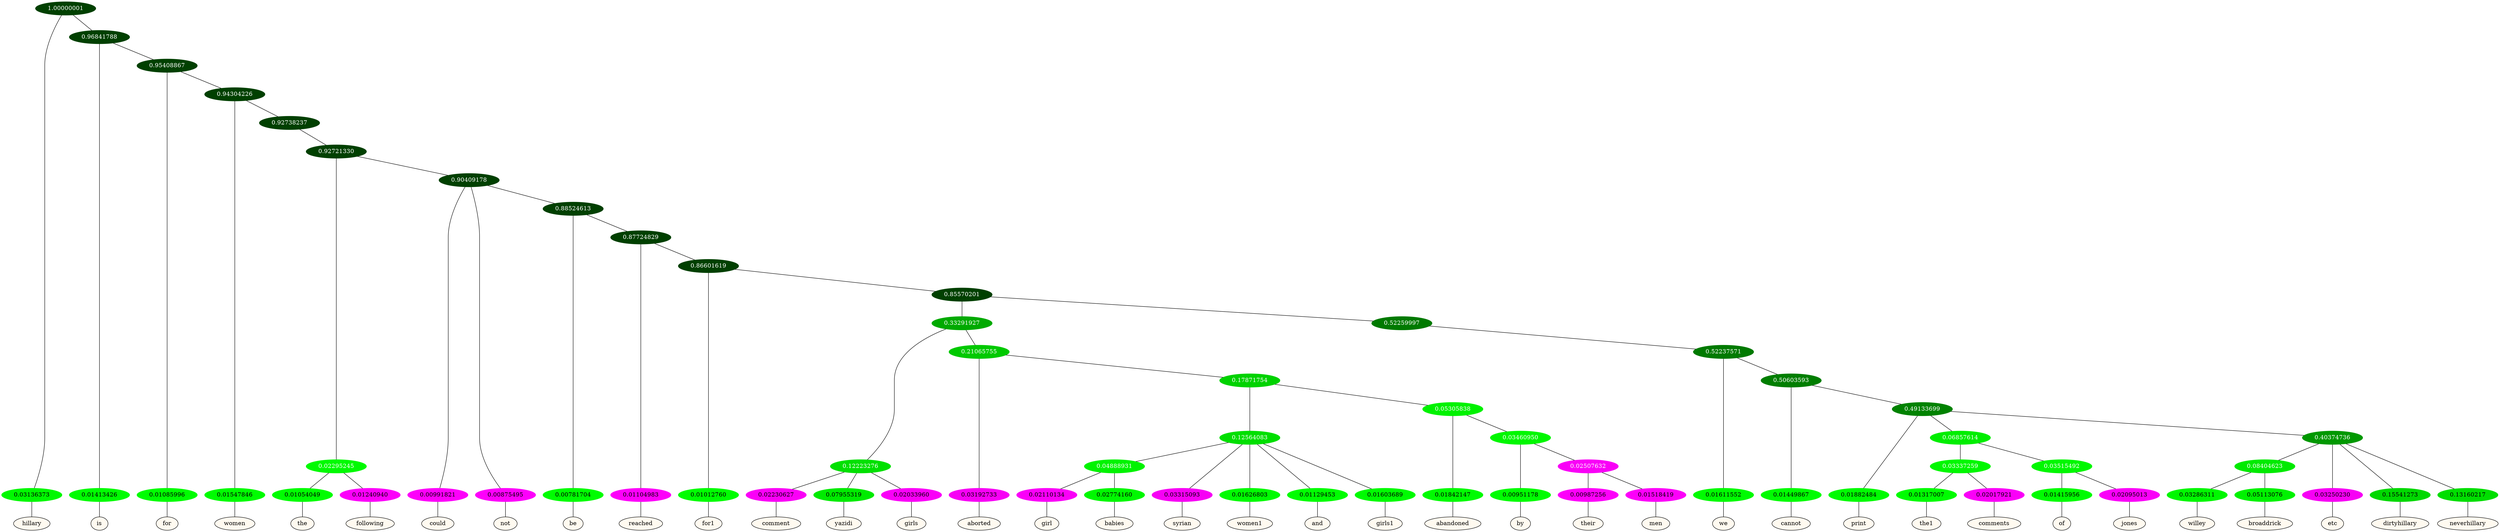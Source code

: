 graph {
	node [format=png height=0.15 nodesep=0.001 ordering=out overlap=prism overlap_scaling=0.01 ranksep=0.001 ratio=0.2 style=filled width=0.15]
	{
		rank=same
		a_w_1 [label=hillary color=black fillcolor=floralwhite style="filled,solid"]
		a_w_3 [label=is color=black fillcolor=floralwhite style="filled,solid"]
		a_w_5 [label=for color=black fillcolor=floralwhite style="filled,solid"]
		a_w_7 [label=women color=black fillcolor=floralwhite style="filled,solid"]
		a_w_12 [label=the color=black fillcolor=floralwhite style="filled,solid"]
		a_w_13 [label=following color=black fillcolor=floralwhite style="filled,solid"]
		a_w_14 [label=could color=black fillcolor=floralwhite style="filled,solid"]
		a_w_15 [label=not color=black fillcolor=floralwhite style="filled,solid"]
		a_w_17 [label=be color=black fillcolor=floralwhite style="filled,solid"]
		a_w_19 [label=reached color=black fillcolor=floralwhite style="filled,solid"]
		a_w_21 [label=for1 color=black fillcolor=floralwhite style="filled,solid"]
		a_w_28 [label=comment color=black fillcolor=floralwhite style="filled,solid"]
		a_w_29 [label=yazidi color=black fillcolor=floralwhite style="filled,solid"]
		a_w_30 [label=girls color=black fillcolor=floralwhite style="filled,solid"]
		a_w_31 [label=aborted color=black fillcolor=floralwhite style="filled,solid"]
		a_w_49 [label=girl color=black fillcolor=floralwhite style="filled,solid"]
		a_w_50 [label=babies color=black fillcolor=floralwhite style="filled,solid"]
		a_w_40 [label=syrian color=black fillcolor=floralwhite style="filled,solid"]
		a_w_41 [label=women1 color=black fillcolor=floralwhite style="filled,solid"]
		a_w_42 [label=and color=black fillcolor=floralwhite style="filled,solid"]
		a_w_43 [label=girls1 color=black fillcolor=floralwhite style="filled,solid"]
		a_w_44 [label=abandoned color=black fillcolor=floralwhite style="filled,solid"]
		a_w_51 [label=by color=black fillcolor=floralwhite style="filled,solid"]
		a_w_59 [label=their color=black fillcolor=floralwhite style="filled,solid"]
		a_w_60 [label=men color=black fillcolor=floralwhite style="filled,solid"]
		a_w_33 [label=we color=black fillcolor=floralwhite style="filled,solid"]
		a_w_37 [label=cannot color=black fillcolor=floralwhite style="filled,solid"]
		a_w_46 [label=print color=black fillcolor=floralwhite style="filled,solid"]
		a_w_61 [label=the1 color=black fillcolor=floralwhite style="filled,solid"]
		a_w_62 [label=comments color=black fillcolor=floralwhite style="filled,solid"]
		a_w_63 [label=of color=black fillcolor=floralwhite style="filled,solid"]
		a_w_64 [label=jones color=black fillcolor=floralwhite style="filled,solid"]
		a_w_65 [label=willey color=black fillcolor=floralwhite style="filled,solid"]
		a_w_66 [label=broaddrick color=black fillcolor=floralwhite style="filled,solid"]
		a_w_56 [label=etc color=black fillcolor=floralwhite style="filled,solid"]
		a_w_57 [label=dirtyhillary color=black fillcolor=floralwhite style="filled,solid"]
		a_w_58 [label=neverhillary color=black fillcolor=floralwhite style="filled,solid"]
	}
	a_n_1 -- a_w_1
	a_n_3 -- a_w_3
	a_n_5 -- a_w_5
	a_n_7 -- a_w_7
	a_n_12 -- a_w_12
	a_n_13 -- a_w_13
	a_n_14 -- a_w_14
	a_n_15 -- a_w_15
	a_n_17 -- a_w_17
	a_n_19 -- a_w_19
	a_n_21 -- a_w_21
	a_n_28 -- a_w_28
	a_n_29 -- a_w_29
	a_n_30 -- a_w_30
	a_n_31 -- a_w_31
	a_n_49 -- a_w_49
	a_n_50 -- a_w_50
	a_n_40 -- a_w_40
	a_n_41 -- a_w_41
	a_n_42 -- a_w_42
	a_n_43 -- a_w_43
	a_n_44 -- a_w_44
	a_n_51 -- a_w_51
	a_n_59 -- a_w_59
	a_n_60 -- a_w_60
	a_n_33 -- a_w_33
	a_n_37 -- a_w_37
	a_n_46 -- a_w_46
	a_n_61 -- a_w_61
	a_n_62 -- a_w_62
	a_n_63 -- a_w_63
	a_n_64 -- a_w_64
	a_n_65 -- a_w_65
	a_n_66 -- a_w_66
	a_n_56 -- a_w_56
	a_n_57 -- a_w_57
	a_n_58 -- a_w_58
	{
		rank=same
		a_n_1 [label=0.03136373 color="0.334 1.000 0.969" fontcolor=black]
		a_n_3 [label=0.01413426 color="0.334 1.000 0.986" fontcolor=black]
		a_n_5 [label=0.01085996 color="0.334 1.000 0.989" fontcolor=black]
		a_n_7 [label=0.01547846 color="0.334 1.000 0.985" fontcolor=black]
		a_n_12 [label=0.01054049 color="0.334 1.000 0.989" fontcolor=black]
		a_n_13 [label=0.01240940 color="0.835 1.000 0.988" fontcolor=black]
		a_n_14 [label=0.00991821 color="0.835 1.000 0.990" fontcolor=black]
		a_n_15 [label=0.00875495 color="0.835 1.000 0.991" fontcolor=black]
		a_n_17 [label=0.00781704 color="0.334 1.000 0.992" fontcolor=black]
		a_n_19 [label=0.01104983 color="0.835 1.000 0.989" fontcolor=black]
		a_n_21 [label=0.01012760 color="0.334 1.000 0.990" fontcolor=black]
		a_n_28 [label=0.02230627 color="0.835 1.000 0.978" fontcolor=black]
		a_n_29 [label=0.07955319 color="0.334 1.000 0.920" fontcolor=black]
		a_n_30 [label=0.02033960 color="0.835 1.000 0.980" fontcolor=black]
		a_n_31 [label=0.03192733 color="0.835 1.000 0.968" fontcolor=black]
		a_n_49 [label=0.02110134 color="0.835 1.000 0.979" fontcolor=black]
		a_n_50 [label=0.02774160 color="0.334 1.000 0.972" fontcolor=black]
		a_n_40 [label=0.03315093 color="0.835 1.000 0.967" fontcolor=black]
		a_n_41 [label=0.01626803 color="0.334 1.000 0.984" fontcolor=black]
		a_n_42 [label=0.01129453 color="0.334 1.000 0.989" fontcolor=black]
		a_n_43 [label=0.01603689 color="0.334 1.000 0.984" fontcolor=black]
		a_n_44 [label=0.01842147 color="0.334 1.000 0.982" fontcolor=black]
		a_n_51 [label=0.00951178 color="0.334 1.000 0.990" fontcolor=black]
		a_n_59 [label=0.00987256 color="0.835 1.000 0.990" fontcolor=black]
		a_n_60 [label=0.01518419 color="0.835 1.000 0.985" fontcolor=black]
		a_n_33 [label=0.01611552 color="0.334 1.000 0.984" fontcolor=black]
		a_n_37 [label=0.01449867 color="0.334 1.000 0.986" fontcolor=black]
		a_n_46 [label=0.01882484 color="0.334 1.000 0.981" fontcolor=black]
		a_n_61 [label=0.01317007 color="0.334 1.000 0.987" fontcolor=black]
		a_n_62 [label=0.02017921 color="0.835 1.000 0.980" fontcolor=black]
		a_n_63 [label=0.01415956 color="0.334 1.000 0.986" fontcolor=black]
		a_n_64 [label=0.02095013 color="0.835 1.000 0.979" fontcolor=black]
		a_n_65 [label=0.03286311 color="0.334 1.000 0.967" fontcolor=black]
		a_n_66 [label=0.05113076 color="0.334 1.000 0.949" fontcolor=black]
		a_n_56 [label=0.03250230 color="0.835 1.000 0.967" fontcolor=black]
		a_n_57 [label=0.15541273 color="0.334 1.000 0.845" fontcolor=black]
		a_n_58 [label=0.13160217 color="0.334 1.000 0.868" fontcolor=black]
	}
	a_n_0 [label=1.00000001 color="0.334 1.000 0.250" fontcolor=grey99]
	a_n_0 -- a_n_1
	a_n_2 [label=0.96841788 color="0.334 1.000 0.250" fontcolor=grey99]
	a_n_0 -- a_n_2
	a_n_2 -- a_n_3
	a_n_4 [label=0.95408867 color="0.334 1.000 0.250" fontcolor=grey99]
	a_n_2 -- a_n_4
	a_n_4 -- a_n_5
	a_n_6 [label=0.94304226 color="0.334 1.000 0.250" fontcolor=grey99]
	a_n_4 -- a_n_6
	a_n_6 -- a_n_7
	a_n_8 [label=0.92738237 color="0.334 1.000 0.250" fontcolor=grey99]
	a_n_6 -- a_n_8
	a_n_9 [label=0.92721330 color="0.334 1.000 0.250" fontcolor=grey99]
	a_n_8 -- a_n_9
	a_n_10 [label=0.02295245 color="0.334 1.000 0.977" fontcolor=grey99]
	a_n_9 -- a_n_10
	a_n_11 [label=0.90409178 color="0.334 1.000 0.250" fontcolor=grey99]
	a_n_9 -- a_n_11
	a_n_10 -- a_n_12
	a_n_10 -- a_n_13
	a_n_11 -- a_n_14
	a_n_11 -- a_n_15
	a_n_16 [label=0.88524613 color="0.334 1.000 0.250" fontcolor=grey99]
	a_n_11 -- a_n_16
	a_n_16 -- a_n_17
	a_n_18 [label=0.87724829 color="0.334 1.000 0.250" fontcolor=grey99]
	a_n_16 -- a_n_18
	a_n_18 -- a_n_19
	a_n_20 [label=0.86601619 color="0.334 1.000 0.250" fontcolor=grey99]
	a_n_18 -- a_n_20
	a_n_20 -- a_n_21
	a_n_22 [label=0.85570201 color="0.334 1.000 0.250" fontcolor=grey99]
	a_n_20 -- a_n_22
	a_n_23 [label=0.33291927 color="0.334 1.000 0.667" fontcolor=grey99]
	a_n_22 -- a_n_23
	a_n_24 [label=0.52259997 color="0.334 1.000 0.477" fontcolor=grey99]
	a_n_22 -- a_n_24
	a_n_25 [label=0.12223276 color="0.334 1.000 0.878" fontcolor=grey99]
	a_n_23 -- a_n_25
	a_n_26 [label=0.21065755 color="0.334 1.000 0.789" fontcolor=grey99]
	a_n_23 -- a_n_26
	a_n_27 [label=0.52237571 color="0.334 1.000 0.478" fontcolor=grey99]
	a_n_24 -- a_n_27
	a_n_25 -- a_n_28
	a_n_25 -- a_n_29
	a_n_25 -- a_n_30
	a_n_26 -- a_n_31
	a_n_32 [label=0.17871754 color="0.334 1.000 0.821" fontcolor=grey99]
	a_n_26 -- a_n_32
	a_n_27 -- a_n_33
	a_n_34 [label=0.50603593 color="0.334 1.000 0.494" fontcolor=grey99]
	a_n_27 -- a_n_34
	a_n_35 [label=0.12564083 color="0.334 1.000 0.874" fontcolor=grey99]
	a_n_32 -- a_n_35
	a_n_36 [label=0.05305838 color="0.334 1.000 0.947" fontcolor=grey99]
	a_n_32 -- a_n_36
	a_n_34 -- a_n_37
	a_n_38 [label=0.49133699 color="0.334 1.000 0.509" fontcolor=grey99]
	a_n_34 -- a_n_38
	a_n_39 [label=0.04888931 color="0.334 1.000 0.951" fontcolor=grey99]
	a_n_35 -- a_n_39
	a_n_35 -- a_n_40
	a_n_35 -- a_n_41
	a_n_35 -- a_n_42
	a_n_35 -- a_n_43
	a_n_36 -- a_n_44
	a_n_45 [label=0.03460950 color="0.334 1.000 0.965" fontcolor=grey99]
	a_n_36 -- a_n_45
	a_n_38 -- a_n_46
	a_n_47 [label=0.06857614 color="0.334 1.000 0.931" fontcolor=grey99]
	a_n_38 -- a_n_47
	a_n_48 [label=0.40374736 color="0.334 1.000 0.596" fontcolor=grey99]
	a_n_38 -- a_n_48
	a_n_39 -- a_n_49
	a_n_39 -- a_n_50
	a_n_45 -- a_n_51
	a_n_52 [label=0.02507632 color="0.835 1.000 0.975" fontcolor=grey99]
	a_n_45 -- a_n_52
	a_n_53 [label=0.03337259 color="0.334 1.000 0.967" fontcolor=grey99]
	a_n_47 -- a_n_53
	a_n_54 [label=0.03515492 color="0.334 1.000 0.965" fontcolor=grey99]
	a_n_47 -- a_n_54
	a_n_55 [label=0.08404623 color="0.334 1.000 0.916" fontcolor=grey99]
	a_n_48 -- a_n_55
	a_n_48 -- a_n_56
	a_n_48 -- a_n_57
	a_n_48 -- a_n_58
	a_n_52 -- a_n_59
	a_n_52 -- a_n_60
	a_n_53 -- a_n_61
	a_n_53 -- a_n_62
	a_n_54 -- a_n_63
	a_n_54 -- a_n_64
	a_n_55 -- a_n_65
	a_n_55 -- a_n_66
}
